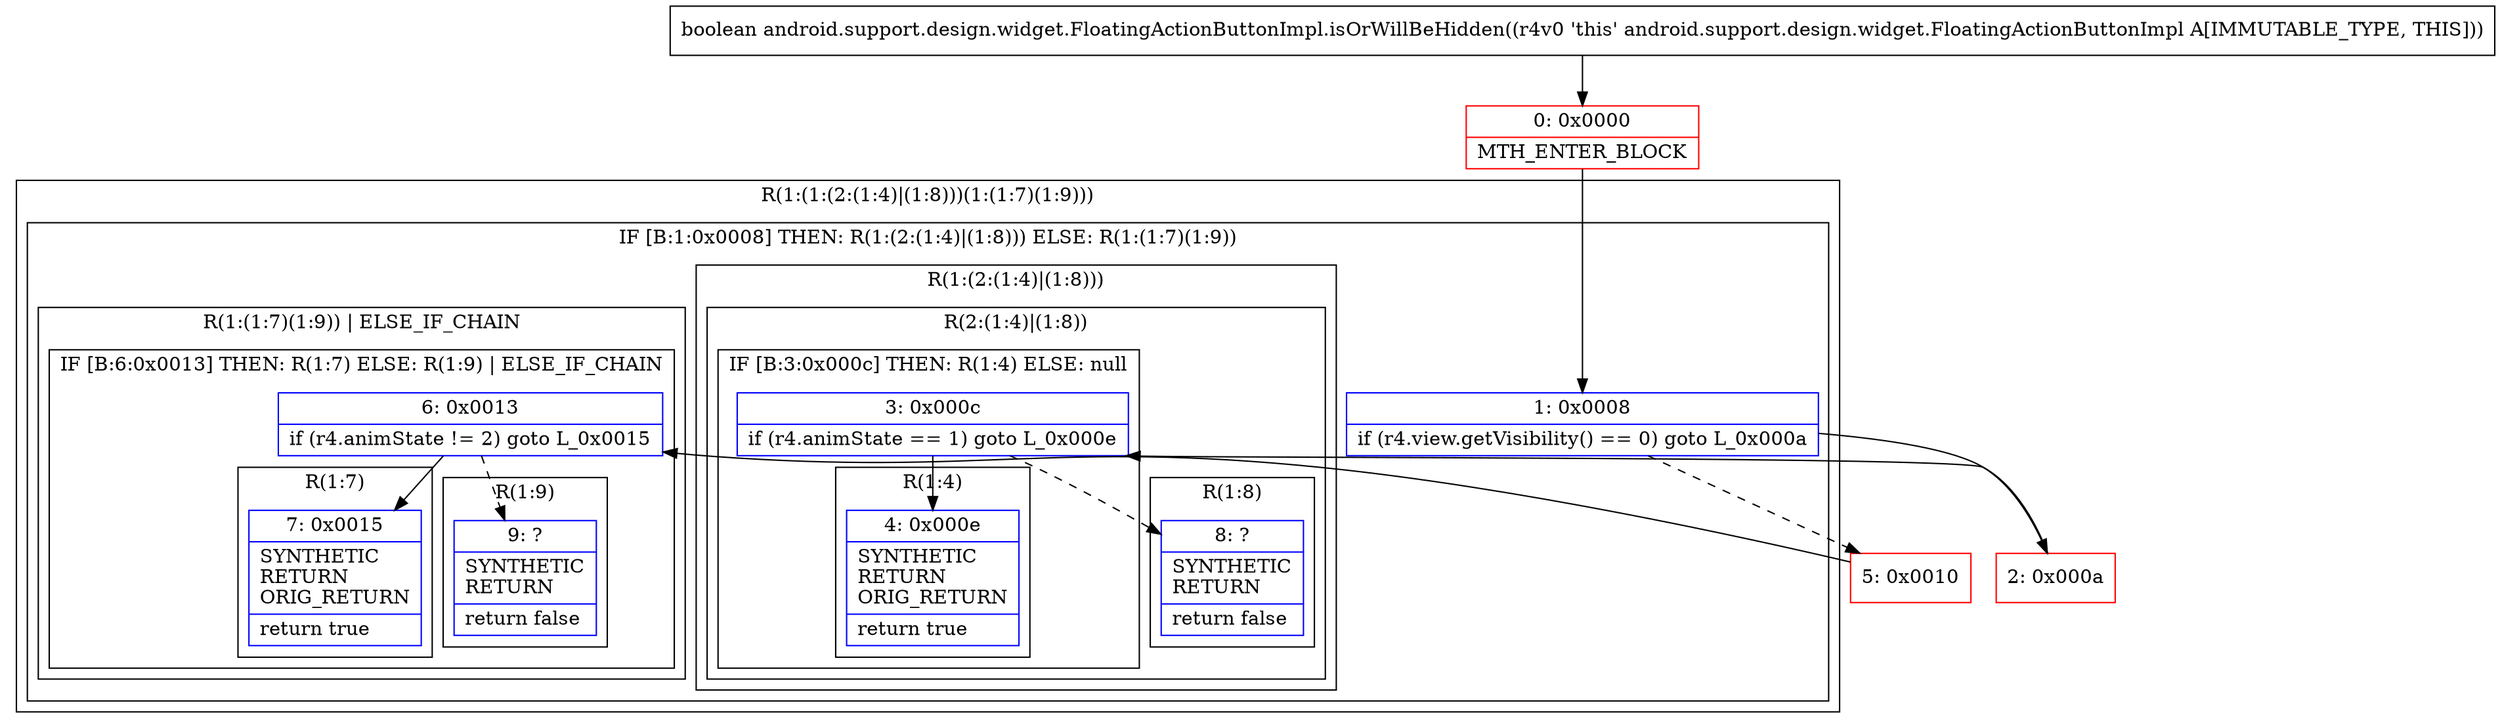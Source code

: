 digraph "CFG forandroid.support.design.widget.FloatingActionButtonImpl.isOrWillBeHidden()Z" {
subgraph cluster_Region_1721075090 {
label = "R(1:(1:(2:(1:4)|(1:8)))(1:(1:7)(1:9)))";
node [shape=record,color=blue];
subgraph cluster_IfRegion_1233038838 {
label = "IF [B:1:0x0008] THEN: R(1:(2:(1:4)|(1:8))) ELSE: R(1:(1:7)(1:9))";
node [shape=record,color=blue];
Node_1 [shape=record,label="{1\:\ 0x0008|if (r4.view.getVisibility() == 0) goto L_0x000a\l}"];
subgraph cluster_Region_639072541 {
label = "R(1:(2:(1:4)|(1:8)))";
node [shape=record,color=blue];
subgraph cluster_Region_76468503 {
label = "R(2:(1:4)|(1:8))";
node [shape=record,color=blue];
subgraph cluster_IfRegion_1325231361 {
label = "IF [B:3:0x000c] THEN: R(1:4) ELSE: null";
node [shape=record,color=blue];
Node_3 [shape=record,label="{3\:\ 0x000c|if (r4.animState == 1) goto L_0x000e\l}"];
subgraph cluster_Region_1917872181 {
label = "R(1:4)";
node [shape=record,color=blue];
Node_4 [shape=record,label="{4\:\ 0x000e|SYNTHETIC\lRETURN\lORIG_RETURN\l|return true\l}"];
}
}
subgraph cluster_Region_1863465203 {
label = "R(1:8)";
node [shape=record,color=blue];
Node_8 [shape=record,label="{8\:\ ?|SYNTHETIC\lRETURN\l|return false\l}"];
}
}
}
subgraph cluster_Region_501635695 {
label = "R(1:(1:7)(1:9)) | ELSE_IF_CHAIN\l";
node [shape=record,color=blue];
subgraph cluster_IfRegion_953596343 {
label = "IF [B:6:0x0013] THEN: R(1:7) ELSE: R(1:9) | ELSE_IF_CHAIN\l";
node [shape=record,color=blue];
Node_6 [shape=record,label="{6\:\ 0x0013|if (r4.animState != 2) goto L_0x0015\l}"];
subgraph cluster_Region_1236692824 {
label = "R(1:7)";
node [shape=record,color=blue];
Node_7 [shape=record,label="{7\:\ 0x0015|SYNTHETIC\lRETURN\lORIG_RETURN\l|return true\l}"];
}
subgraph cluster_Region_933040957 {
label = "R(1:9)";
node [shape=record,color=blue];
Node_9 [shape=record,label="{9\:\ ?|SYNTHETIC\lRETURN\l|return false\l}"];
}
}
}
}
}
Node_0 [shape=record,color=red,label="{0\:\ 0x0000|MTH_ENTER_BLOCK\l}"];
Node_2 [shape=record,color=red,label="{2\:\ 0x000a}"];
Node_5 [shape=record,color=red,label="{5\:\ 0x0010}"];
MethodNode[shape=record,label="{boolean android.support.design.widget.FloatingActionButtonImpl.isOrWillBeHidden((r4v0 'this' android.support.design.widget.FloatingActionButtonImpl A[IMMUTABLE_TYPE, THIS])) }"];
MethodNode -> Node_0;
Node_1 -> Node_2;
Node_1 -> Node_5[style=dashed];
Node_3 -> Node_4;
Node_3 -> Node_8[style=dashed];
Node_6 -> Node_7;
Node_6 -> Node_9[style=dashed];
Node_0 -> Node_1;
Node_2 -> Node_3;
Node_5 -> Node_6;
}

